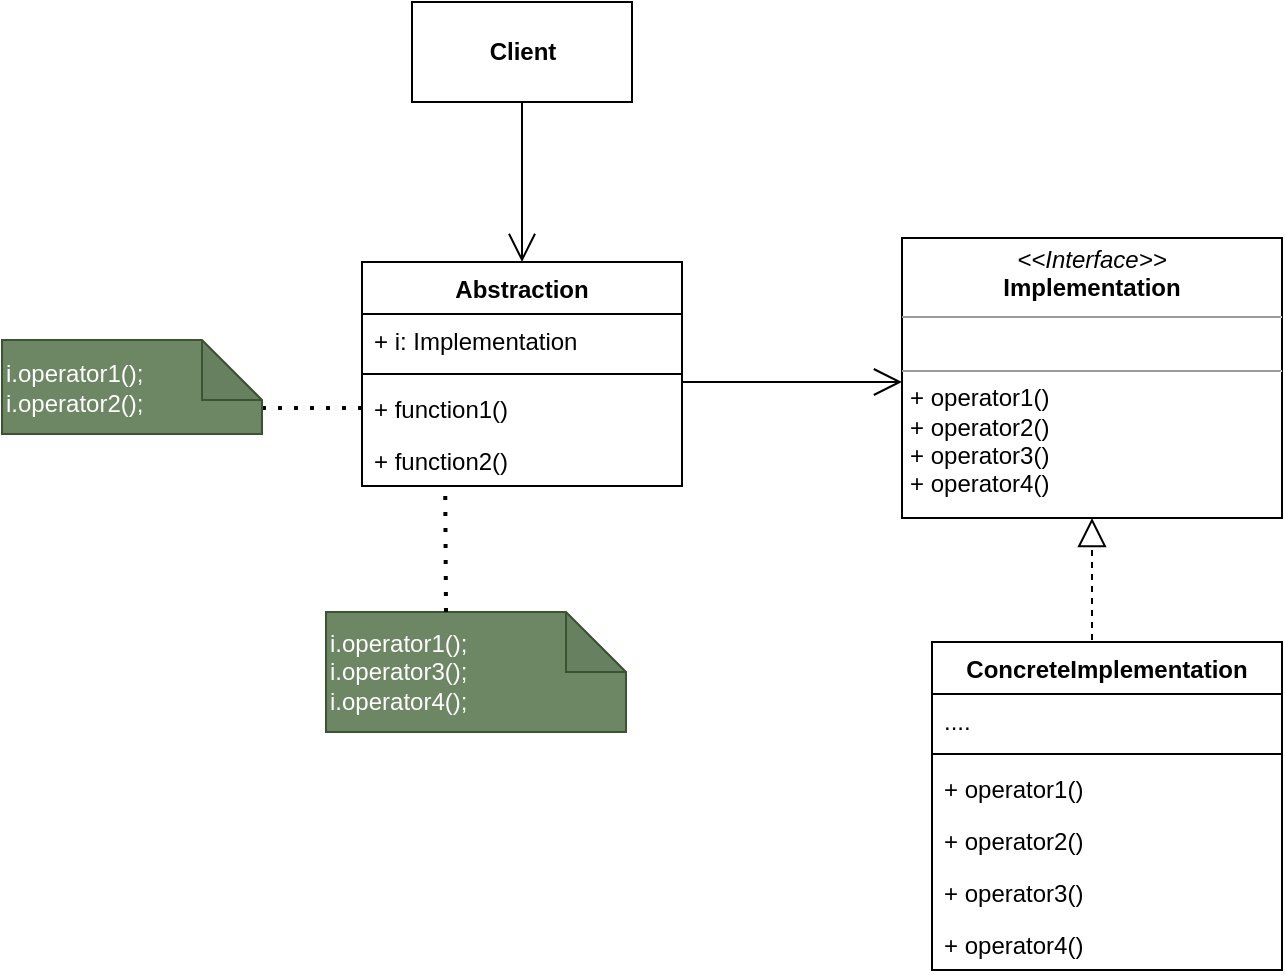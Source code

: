 <mxfile version="20.5.1" type="github">
  <diagram id="kIiloCTDsGh0K1sFs4K_" name="第 1 页">
    <mxGraphModel dx="1550" dy="859" grid="1" gridSize="10" guides="1" tooltips="1" connect="1" arrows="1" fold="1" page="1" pageScale="1" pageWidth="827" pageHeight="1169" math="0" shadow="0">
      <root>
        <mxCell id="0" />
        <mxCell id="1" parent="0" />
        <mxCell id="Dp6Xj4nCXTUYKg4V99Aa-1" value="Client" style="html=1;fontStyle=1" vertex="1" parent="1">
          <mxGeometry x="255" y="101" width="110" height="50" as="geometry" />
        </mxCell>
        <mxCell id="Dp6Xj4nCXTUYKg4V99Aa-2" value="Abstraction" style="swimlane;fontStyle=1;align=center;verticalAlign=top;childLayout=stackLayout;horizontal=1;startSize=26;horizontalStack=0;resizeParent=1;resizeParentMax=0;resizeLast=0;collapsible=1;marginBottom=0;" vertex="1" parent="1">
          <mxGeometry x="230" y="231" width="160" height="112" as="geometry" />
        </mxCell>
        <mxCell id="Dp6Xj4nCXTUYKg4V99Aa-3" value="+ i: Implementation" style="text;strokeColor=none;fillColor=none;align=left;verticalAlign=top;spacingLeft=4;spacingRight=4;overflow=hidden;rotatable=0;points=[[0,0.5],[1,0.5]];portConstraint=eastwest;" vertex="1" parent="Dp6Xj4nCXTUYKg4V99Aa-2">
          <mxGeometry y="26" width="160" height="26" as="geometry" />
        </mxCell>
        <mxCell id="Dp6Xj4nCXTUYKg4V99Aa-4" value="" style="line;strokeWidth=1;fillColor=none;align=left;verticalAlign=middle;spacingTop=-1;spacingLeft=3;spacingRight=3;rotatable=0;labelPosition=right;points=[];portConstraint=eastwest;strokeColor=inherit;" vertex="1" parent="Dp6Xj4nCXTUYKg4V99Aa-2">
          <mxGeometry y="52" width="160" height="8" as="geometry" />
        </mxCell>
        <mxCell id="Dp6Xj4nCXTUYKg4V99Aa-5" value="+ function1()" style="text;strokeColor=none;fillColor=none;align=left;verticalAlign=top;spacingLeft=4;spacingRight=4;overflow=hidden;rotatable=0;points=[[0,0.5],[1,0.5]];portConstraint=eastwest;" vertex="1" parent="Dp6Xj4nCXTUYKg4V99Aa-2">
          <mxGeometry y="60" width="160" height="26" as="geometry" />
        </mxCell>
        <mxCell id="Dp6Xj4nCXTUYKg4V99Aa-15" value="+ function2()" style="text;strokeColor=none;fillColor=none;align=left;verticalAlign=top;spacingLeft=4;spacingRight=4;overflow=hidden;rotatable=0;points=[[0,0.5],[1,0.5]];portConstraint=eastwest;" vertex="1" parent="Dp6Xj4nCXTUYKg4V99Aa-2">
          <mxGeometry y="86" width="160" height="26" as="geometry" />
        </mxCell>
        <mxCell id="Dp6Xj4nCXTUYKg4V99Aa-6" value="&lt;p style=&quot;margin:0px;margin-top:4px;text-align:center;&quot;&gt;&lt;i&gt;&amp;lt;&amp;lt;Interface&amp;gt;&amp;gt;&lt;/i&gt;&lt;br&gt;&lt;b&gt;Implementation&lt;/b&gt;&lt;/p&gt;&lt;hr size=&quot;1&quot;&gt;&lt;p style=&quot;margin:0px;margin-left:4px;&quot;&gt;&lt;br&gt;&lt;/p&gt;&lt;hr size=&quot;1&quot;&gt;&lt;p style=&quot;margin:0px;margin-left:4px;&quot;&gt;+ operator1()&lt;br&gt;&lt;/p&gt;&lt;p style=&quot;margin: 0px 0px 0px 4px;&quot;&gt;+ operator2()&lt;/p&gt;&lt;p style=&quot;margin: 0px 0px 0px 4px;&quot;&gt;+ operator3()&lt;/p&gt;&lt;p style=&quot;margin: 0px 0px 0px 4px;&quot;&gt;+ operator4()&lt;/p&gt;" style="verticalAlign=top;align=left;overflow=fill;fontSize=12;fontFamily=Helvetica;html=1;" vertex="1" parent="1">
          <mxGeometry x="500" y="219" width="190" height="140" as="geometry" />
        </mxCell>
        <mxCell id="Dp6Xj4nCXTUYKg4V99Aa-7" value="ConcreteImplementation&#xa;&#xa;" style="swimlane;fontStyle=1;align=center;verticalAlign=top;childLayout=stackLayout;horizontal=1;startSize=26;horizontalStack=0;resizeParent=1;resizeParentMax=0;resizeLast=0;collapsible=1;marginBottom=0;" vertex="1" parent="1">
          <mxGeometry x="515" y="421" width="175" height="164" as="geometry" />
        </mxCell>
        <mxCell id="Dp6Xj4nCXTUYKg4V99Aa-8" value="...." style="text;strokeColor=none;fillColor=none;align=left;verticalAlign=top;spacingLeft=4;spacingRight=4;overflow=hidden;rotatable=0;points=[[0,0.5],[1,0.5]];portConstraint=eastwest;" vertex="1" parent="Dp6Xj4nCXTUYKg4V99Aa-7">
          <mxGeometry y="26" width="175" height="26" as="geometry" />
        </mxCell>
        <mxCell id="Dp6Xj4nCXTUYKg4V99Aa-9" value="" style="line;strokeWidth=1;fillColor=none;align=left;verticalAlign=middle;spacingTop=-1;spacingLeft=3;spacingRight=3;rotatable=0;labelPosition=right;points=[];portConstraint=eastwest;strokeColor=inherit;" vertex="1" parent="Dp6Xj4nCXTUYKg4V99Aa-7">
          <mxGeometry y="52" width="175" height="8" as="geometry" />
        </mxCell>
        <mxCell id="Dp6Xj4nCXTUYKg4V99Aa-10" value="+ operator1()" style="text;strokeColor=none;fillColor=none;align=left;verticalAlign=top;spacingLeft=4;spacingRight=4;overflow=hidden;rotatable=0;points=[[0,0.5],[1,0.5]];portConstraint=eastwest;" vertex="1" parent="Dp6Xj4nCXTUYKg4V99Aa-7">
          <mxGeometry y="60" width="175" height="26" as="geometry" />
        </mxCell>
        <mxCell id="Dp6Xj4nCXTUYKg4V99Aa-13" value="+ operator2()" style="text;strokeColor=none;fillColor=none;align=left;verticalAlign=top;spacingLeft=4;spacingRight=4;overflow=hidden;rotatable=0;points=[[0,0.5],[1,0.5]];portConstraint=eastwest;" vertex="1" parent="Dp6Xj4nCXTUYKg4V99Aa-7">
          <mxGeometry y="86" width="175" height="26" as="geometry" />
        </mxCell>
        <mxCell id="Dp6Xj4nCXTUYKg4V99Aa-14" value="+ operator3()" style="text;strokeColor=none;fillColor=none;align=left;verticalAlign=top;spacingLeft=4;spacingRight=4;overflow=hidden;rotatable=0;points=[[0,0.5],[1,0.5]];portConstraint=eastwest;" vertex="1" parent="Dp6Xj4nCXTUYKg4V99Aa-7">
          <mxGeometry y="112" width="175" height="26" as="geometry" />
        </mxCell>
        <mxCell id="Dp6Xj4nCXTUYKg4V99Aa-12" value="+ operator4()" style="text;strokeColor=none;fillColor=none;align=left;verticalAlign=top;spacingLeft=4;spacingRight=4;overflow=hidden;rotatable=0;points=[[0,0.5],[1,0.5]];portConstraint=eastwest;" vertex="1" parent="Dp6Xj4nCXTUYKg4V99Aa-7">
          <mxGeometry y="138" width="175" height="26" as="geometry" />
        </mxCell>
        <mxCell id="Dp6Xj4nCXTUYKg4V99Aa-11" value="" style="endArrow=block;dashed=1;endFill=0;endSize=12;html=1;rounded=0;entryX=0.5;entryY=1;entryDx=0;entryDy=0;" edge="1" parent="1" target="Dp6Xj4nCXTUYKg4V99Aa-6">
          <mxGeometry width="160" relative="1" as="geometry">
            <mxPoint x="595" y="420" as="sourcePoint" />
            <mxPoint x="770" y="381" as="targetPoint" />
          </mxGeometry>
        </mxCell>
        <mxCell id="Dp6Xj4nCXTUYKg4V99Aa-16" value="" style="endArrow=open;endFill=1;endSize=12;html=1;rounded=0;" edge="1" parent="1">
          <mxGeometry width="160" relative="1" as="geometry">
            <mxPoint x="390" y="291" as="sourcePoint" />
            <mxPoint x="500" y="291" as="targetPoint" />
          </mxGeometry>
        </mxCell>
        <mxCell id="Dp6Xj4nCXTUYKg4V99Aa-17" value="" style="endArrow=open;endFill=1;endSize=12;html=1;rounded=0;exitX=0.5;exitY=1;exitDx=0;exitDy=0;entryX=0.5;entryY=0;entryDx=0;entryDy=0;" edge="1" parent="1" source="Dp6Xj4nCXTUYKg4V99Aa-1" target="Dp6Xj4nCXTUYKg4V99Aa-2">
          <mxGeometry width="160" relative="1" as="geometry">
            <mxPoint x="270" y="191" as="sourcePoint" />
            <mxPoint x="430" y="191" as="targetPoint" />
          </mxGeometry>
        </mxCell>
        <mxCell id="Dp6Xj4nCXTUYKg4V99Aa-18" value="" style="endArrow=none;dashed=1;html=1;dashPattern=1 3;strokeWidth=2;rounded=0;entryX=0;entryY=0.5;entryDx=0;entryDy=0;" edge="1" parent="1" target="Dp6Xj4nCXTUYKg4V99Aa-5">
          <mxGeometry width="50" height="50" relative="1" as="geometry">
            <mxPoint x="180" y="304" as="sourcePoint" />
            <mxPoint x="190" y="230" as="targetPoint" />
          </mxGeometry>
        </mxCell>
        <mxCell id="Dp6Xj4nCXTUYKg4V99Aa-19" value="i.operator1();&lt;br&gt;i.operator2();" style="shape=note;whiteSpace=wrap;html=1;backgroundOutline=1;darkOpacity=0.05;align=left;fillColor=#6d8764;fontColor=#ffffff;strokeColor=#3A5431;" vertex="1" parent="1">
          <mxGeometry x="50" y="270" width="130" height="47" as="geometry" />
        </mxCell>
        <mxCell id="Dp6Xj4nCXTUYKg4V99Aa-20" value="i.operator1();&lt;br&gt;i.operator3();&lt;br&gt;i.operator4();" style="shape=note;whiteSpace=wrap;html=1;backgroundOutline=1;darkOpacity=0.05;align=left;fillColor=#6d8764;fontColor=#ffffff;strokeColor=#3A5431;" vertex="1" parent="1">
          <mxGeometry x="212" y="406" width="150" height="60" as="geometry" />
        </mxCell>
        <mxCell id="Dp6Xj4nCXTUYKg4V99Aa-21" value="" style="endArrow=none;dashed=1;html=1;dashPattern=1 3;strokeWidth=2;rounded=0;exitX=0;exitY=0;exitDx=60;exitDy=0;exitPerimeter=0;entryX=0.26;entryY=0.969;entryDx=0;entryDy=0;entryPerimeter=0;" edge="1" parent="1" source="Dp6Xj4nCXTUYKg4V99Aa-20" target="Dp6Xj4nCXTUYKg4V99Aa-15">
          <mxGeometry width="50" height="50" relative="1" as="geometry">
            <mxPoint x="270" y="410" as="sourcePoint" />
            <mxPoint x="320" y="360" as="targetPoint" />
          </mxGeometry>
        </mxCell>
      </root>
    </mxGraphModel>
  </diagram>
</mxfile>
